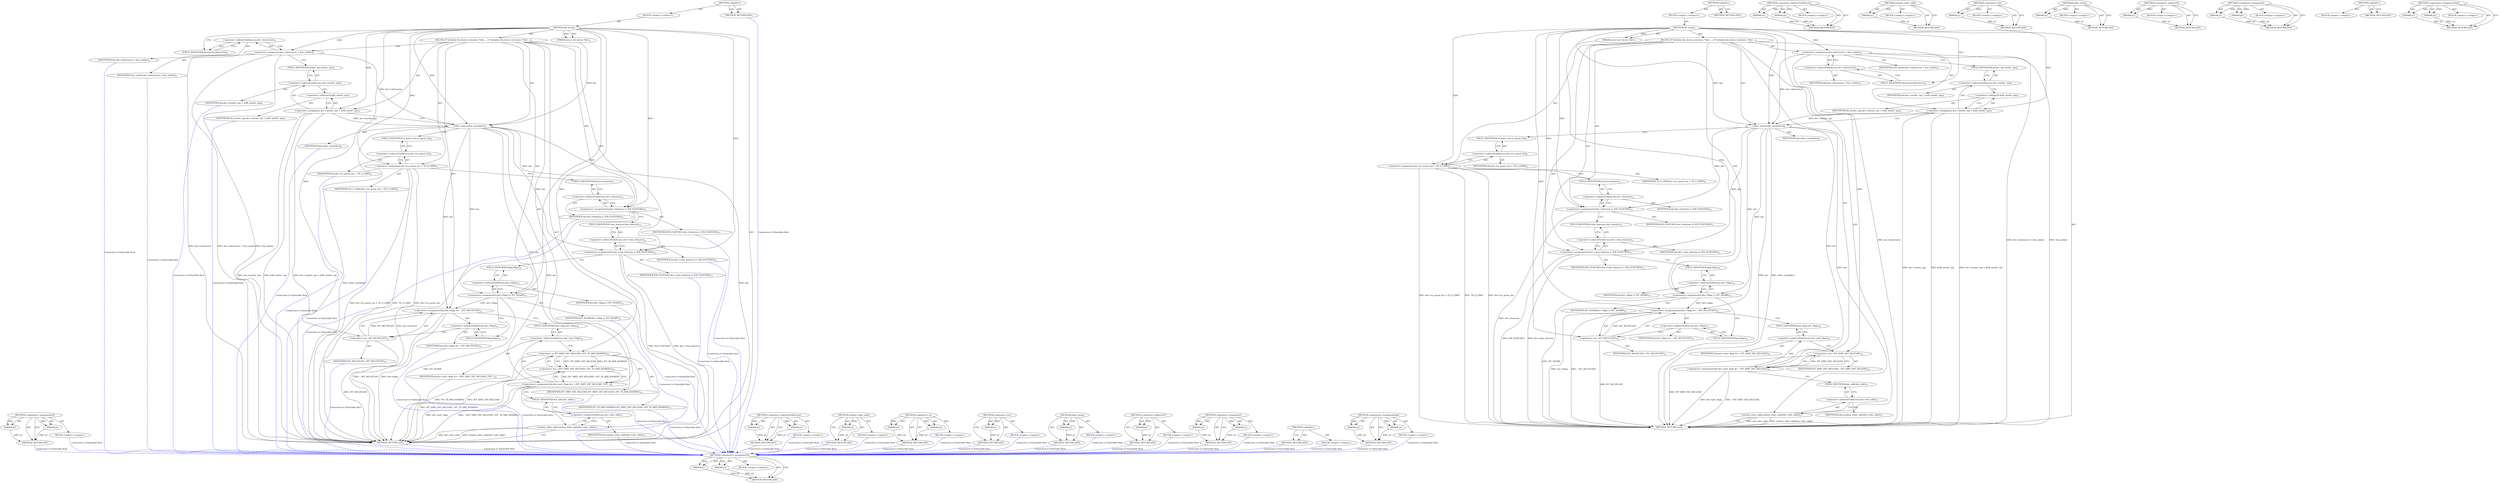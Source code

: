 digraph "&lt;operators&gt;.assignmentAnd" {
vulnerable_95 [label=<(METHOD,&lt;operators&gt;.assignmentOr)>];
vulnerable_96 [label=<(PARAM,p1)>];
vulnerable_97 [label=<(PARAM,p2)>];
vulnerable_98 [label=<(BLOCK,&lt;empty&gt;,&lt;empty&gt;)>];
vulnerable_99 [label=<(METHOD_RETURN,ANY)>];
vulnerable_6 [label=<(METHOD,&lt;global&gt;)<SUB>1</SUB>>];
vulnerable_7 [label=<(BLOCK,&lt;empty&gt;,&lt;empty&gt;)<SUB>1</SUB>>];
vulnerable_8 [label=<(METHOD,ifb_setup)<SUB>1</SUB>>];
vulnerable_9 [label=<(PARAM,struct net_device *dev)<SUB>1</SUB>>];
vulnerable_10 [label=<(BLOCK,{
	/* Initialize the device structure. */
	dev-...,{
	/* Initialize the device structure. */
	dev-...)<SUB>2</SUB>>];
vulnerable_11 [label=<(&lt;operator&gt;.assignment,dev-&gt;destructor = free_netdev)<SUB>4</SUB>>];
vulnerable_12 [label=<(&lt;operator&gt;.indirectFieldAccess,dev-&gt;destructor)<SUB>4</SUB>>];
vulnerable_13 [label=<(IDENTIFIER,dev,dev-&gt;destructor = free_netdev)<SUB>4</SUB>>];
vulnerable_14 [label=<(FIELD_IDENTIFIER,destructor,destructor)<SUB>4</SUB>>];
vulnerable_15 [label=<(IDENTIFIER,free_netdev,dev-&gt;destructor = free_netdev)<SUB>4</SUB>>];
vulnerable_16 [label=<(&lt;operator&gt;.assignment,dev-&gt;netdev_ops = &amp;ifb_netdev_ops)<SUB>5</SUB>>];
vulnerable_17 [label=<(&lt;operator&gt;.indirectFieldAccess,dev-&gt;netdev_ops)<SUB>5</SUB>>];
vulnerable_18 [label=<(IDENTIFIER,dev,dev-&gt;netdev_ops = &amp;ifb_netdev_ops)<SUB>5</SUB>>];
vulnerable_19 [label=<(FIELD_IDENTIFIER,netdev_ops,netdev_ops)<SUB>5</SUB>>];
vulnerable_20 [label=<(&lt;operator&gt;.addressOf,&amp;ifb_netdev_ops)<SUB>5</SUB>>];
vulnerable_21 [label=<(IDENTIFIER,ifb_netdev_ops,dev-&gt;netdev_ops = &amp;ifb_netdev_ops)<SUB>5</SUB>>];
vulnerable_22 [label=<(ether_setup,ether_setup(dev))<SUB>8</SUB>>];
vulnerable_23 [label=<(IDENTIFIER,dev,ether_setup(dev))<SUB>8</SUB>>];
vulnerable_24 [label=<(&lt;operator&gt;.assignment,dev-&gt;tx_queue_len = TX_Q_LIMIT)<SUB>9</SUB>>];
vulnerable_25 [label=<(&lt;operator&gt;.indirectFieldAccess,dev-&gt;tx_queue_len)<SUB>9</SUB>>];
vulnerable_26 [label=<(IDENTIFIER,dev,dev-&gt;tx_queue_len = TX_Q_LIMIT)<SUB>9</SUB>>];
vulnerable_27 [label=<(FIELD_IDENTIFIER,tx_queue_len,tx_queue_len)<SUB>9</SUB>>];
vulnerable_28 [label=<(IDENTIFIER,TX_Q_LIMIT,dev-&gt;tx_queue_len = TX_Q_LIMIT)<SUB>9</SUB>>];
vulnerable_29 [label=<(&lt;operators&gt;.assignmentOr,dev-&gt;features |= IFB_FEATURES)<SUB>11</SUB>>];
vulnerable_30 [label=<(&lt;operator&gt;.indirectFieldAccess,dev-&gt;features)<SUB>11</SUB>>];
vulnerable_31 [label=<(IDENTIFIER,dev,dev-&gt;features |= IFB_FEATURES)<SUB>11</SUB>>];
vulnerable_32 [label=<(FIELD_IDENTIFIER,features,features)<SUB>11</SUB>>];
vulnerable_33 [label=<(IDENTIFIER,IFB_FEATURES,dev-&gt;features |= IFB_FEATURES)<SUB>11</SUB>>];
vulnerable_34 [label=<(&lt;operators&gt;.assignmentOr,dev-&gt;vlan_features |= IFB_FEATURES)<SUB>12</SUB>>];
vulnerable_35 [label=<(&lt;operator&gt;.indirectFieldAccess,dev-&gt;vlan_features)<SUB>12</SUB>>];
vulnerable_36 [label=<(IDENTIFIER,dev,dev-&gt;vlan_features |= IFB_FEATURES)<SUB>12</SUB>>];
vulnerable_37 [label=<(FIELD_IDENTIFIER,vlan_features,vlan_features)<SUB>12</SUB>>];
vulnerable_38 [label=<(IDENTIFIER,IFB_FEATURES,dev-&gt;vlan_features |= IFB_FEATURES)<SUB>12</SUB>>];
vulnerable_39 [label=<(&lt;operators&gt;.assignmentOr,dev-&gt;flags |= IFF_NOARP)<SUB>14</SUB>>];
vulnerable_40 [label=<(&lt;operator&gt;.indirectFieldAccess,dev-&gt;flags)<SUB>14</SUB>>];
vulnerable_41 [label=<(IDENTIFIER,dev,dev-&gt;flags |= IFF_NOARP)<SUB>14</SUB>>];
vulnerable_42 [label=<(FIELD_IDENTIFIER,flags,flags)<SUB>14</SUB>>];
vulnerable_43 [label=<(IDENTIFIER,IFF_NOARP,dev-&gt;flags |= IFF_NOARP)<SUB>14</SUB>>];
vulnerable_44 [label=<(&lt;operators&gt;.assignmentAnd,dev-&gt;flags &amp;= ~IFF_MULTICAST)<SUB>15</SUB>>];
vulnerable_45 [label=<(&lt;operator&gt;.indirectFieldAccess,dev-&gt;flags)<SUB>15</SUB>>];
vulnerable_46 [label=<(IDENTIFIER,dev,dev-&gt;flags &amp;= ~IFF_MULTICAST)<SUB>15</SUB>>];
vulnerable_47 [label=<(FIELD_IDENTIFIER,flags,flags)<SUB>15</SUB>>];
vulnerable_48 [label=<(&lt;operator&gt;.not,~IFF_MULTICAST)<SUB>15</SUB>>];
vulnerable_49 [label=<(IDENTIFIER,IFF_MULTICAST,~IFF_MULTICAST)<SUB>15</SUB>>];
vulnerable_50 [label=<(&lt;operators&gt;.assignmentAnd,dev-&gt;priv_flags &amp;= ~IFF_XMIT_DST_RELEASE)<SUB>16</SUB>>];
vulnerable_51 [label=<(&lt;operator&gt;.indirectFieldAccess,dev-&gt;priv_flags)<SUB>16</SUB>>];
vulnerable_52 [label=<(IDENTIFIER,dev,dev-&gt;priv_flags &amp;= ~IFF_XMIT_DST_RELEASE)<SUB>16</SUB>>];
vulnerable_53 [label=<(FIELD_IDENTIFIER,priv_flags,priv_flags)<SUB>16</SUB>>];
vulnerable_54 [label=<(&lt;operator&gt;.not,~IFF_XMIT_DST_RELEASE)<SUB>16</SUB>>];
vulnerable_55 [label=<(IDENTIFIER,IFF_XMIT_DST_RELEASE,~IFF_XMIT_DST_RELEASE)<SUB>16</SUB>>];
vulnerable_56 [label=<(random_ether_addr,random_ether_addr(dev-&gt;dev_addr))<SUB>17</SUB>>];
vulnerable_57 [label=<(&lt;operator&gt;.indirectFieldAccess,dev-&gt;dev_addr)<SUB>17</SUB>>];
vulnerable_58 [label=<(IDENTIFIER,dev,random_ether_addr(dev-&gt;dev_addr))<SUB>17</SUB>>];
vulnerable_59 [label=<(FIELD_IDENTIFIER,dev_addr,dev_addr)<SUB>17</SUB>>];
vulnerable_60 [label=<(METHOD_RETURN,void)<SUB>1</SUB>>];
vulnerable_62 [label=<(METHOD_RETURN,ANY)<SUB>1</SUB>>];
vulnerable_82 [label=<(METHOD,&lt;operator&gt;.indirectFieldAccess)>];
vulnerable_83 [label=<(PARAM,p1)>];
vulnerable_84 [label=<(PARAM,p2)>];
vulnerable_85 [label=<(BLOCK,&lt;empty&gt;,&lt;empty&gt;)>];
vulnerable_86 [label=<(METHOD_RETURN,ANY)>];
vulnerable_109 [label=<(METHOD,random_ether_addr)>];
vulnerable_110 [label=<(PARAM,p1)>];
vulnerable_111 [label=<(BLOCK,&lt;empty&gt;,&lt;empty&gt;)>];
vulnerable_112 [label=<(METHOD_RETURN,ANY)>];
vulnerable_105 [label=<(METHOD,&lt;operator&gt;.not)>];
vulnerable_106 [label=<(PARAM,p1)>];
vulnerable_107 [label=<(BLOCK,&lt;empty&gt;,&lt;empty&gt;)>];
vulnerable_108 [label=<(METHOD_RETURN,ANY)>];
vulnerable_91 [label=<(METHOD,ether_setup)>];
vulnerable_92 [label=<(PARAM,p1)>];
vulnerable_93 [label=<(BLOCK,&lt;empty&gt;,&lt;empty&gt;)>];
vulnerable_94 [label=<(METHOD_RETURN,ANY)>];
vulnerable_87 [label=<(METHOD,&lt;operator&gt;.addressOf)>];
vulnerable_88 [label=<(PARAM,p1)>];
vulnerable_89 [label=<(BLOCK,&lt;empty&gt;,&lt;empty&gt;)>];
vulnerable_90 [label=<(METHOD_RETURN,ANY)>];
vulnerable_77 [label=<(METHOD,&lt;operator&gt;.assignment)>];
vulnerable_78 [label=<(PARAM,p1)>];
vulnerable_79 [label=<(PARAM,p2)>];
vulnerable_80 [label=<(BLOCK,&lt;empty&gt;,&lt;empty&gt;)>];
vulnerable_81 [label=<(METHOD_RETURN,ANY)>];
vulnerable_71 [label=<(METHOD,&lt;global&gt;)<SUB>1</SUB>>];
vulnerable_72 [label=<(BLOCK,&lt;empty&gt;,&lt;empty&gt;)>];
vulnerable_73 [label=<(METHOD_RETURN,ANY)>];
vulnerable_100 [label=<(METHOD,&lt;operators&gt;.assignmentAnd)>];
vulnerable_101 [label=<(PARAM,p1)>];
vulnerable_102 [label=<(PARAM,p2)>];
vulnerable_103 [label=<(BLOCK,&lt;empty&gt;,&lt;empty&gt;)>];
vulnerable_104 [label=<(METHOD_RETURN,ANY)>];
fixed_97 [label=<(METHOD,&lt;operators&gt;.assignmentOr)>];
fixed_98 [label=<(PARAM,p1)>];
fixed_99 [label=<(PARAM,p2)>];
fixed_100 [label=<(BLOCK,&lt;empty&gt;,&lt;empty&gt;)>];
fixed_101 [label=<(METHOD_RETURN,ANY)>];
fixed_6 [label=<(METHOD,&lt;global&gt;)<SUB>1</SUB>>];
fixed_7 [label=<(BLOCK,&lt;empty&gt;,&lt;empty&gt;)<SUB>1</SUB>>];
fixed_8 [label=<(METHOD,ifb_setup)<SUB>1</SUB>>];
fixed_9 [label=<(PARAM,struct net_device *dev)<SUB>1</SUB>>];
fixed_10 [label=<(BLOCK,{
	/* Initialize the device structure. */
	dev-...,{
	/* Initialize the device structure. */
	dev-...)<SUB>2</SUB>>];
fixed_11 [label=<(&lt;operator&gt;.assignment,dev-&gt;destructor = free_netdev)<SUB>4</SUB>>];
fixed_12 [label=<(&lt;operator&gt;.indirectFieldAccess,dev-&gt;destructor)<SUB>4</SUB>>];
fixed_13 [label=<(IDENTIFIER,dev,dev-&gt;destructor = free_netdev)<SUB>4</SUB>>];
fixed_14 [label=<(FIELD_IDENTIFIER,destructor,destructor)<SUB>4</SUB>>];
fixed_15 [label=<(IDENTIFIER,free_netdev,dev-&gt;destructor = free_netdev)<SUB>4</SUB>>];
fixed_16 [label=<(&lt;operator&gt;.assignment,dev-&gt;netdev_ops = &amp;ifb_netdev_ops)<SUB>5</SUB>>];
fixed_17 [label=<(&lt;operator&gt;.indirectFieldAccess,dev-&gt;netdev_ops)<SUB>5</SUB>>];
fixed_18 [label=<(IDENTIFIER,dev,dev-&gt;netdev_ops = &amp;ifb_netdev_ops)<SUB>5</SUB>>];
fixed_19 [label=<(FIELD_IDENTIFIER,netdev_ops,netdev_ops)<SUB>5</SUB>>];
fixed_20 [label=<(&lt;operator&gt;.addressOf,&amp;ifb_netdev_ops)<SUB>5</SUB>>];
fixed_21 [label=<(IDENTIFIER,ifb_netdev_ops,dev-&gt;netdev_ops = &amp;ifb_netdev_ops)<SUB>5</SUB>>];
fixed_22 [label=<(ether_setup,ether_setup(dev))<SUB>8</SUB>>];
fixed_23 [label=<(IDENTIFIER,dev,ether_setup(dev))<SUB>8</SUB>>];
fixed_24 [label=<(&lt;operator&gt;.assignment,dev-&gt;tx_queue_len = TX_Q_LIMIT)<SUB>9</SUB>>];
fixed_25 [label=<(&lt;operator&gt;.indirectFieldAccess,dev-&gt;tx_queue_len)<SUB>9</SUB>>];
fixed_26 [label=<(IDENTIFIER,dev,dev-&gt;tx_queue_len = TX_Q_LIMIT)<SUB>9</SUB>>];
fixed_27 [label=<(FIELD_IDENTIFIER,tx_queue_len,tx_queue_len)<SUB>9</SUB>>];
fixed_28 [label=<(IDENTIFIER,TX_Q_LIMIT,dev-&gt;tx_queue_len = TX_Q_LIMIT)<SUB>9</SUB>>];
fixed_29 [label=<(&lt;operators&gt;.assignmentOr,dev-&gt;features |= IFB_FEATURES)<SUB>11</SUB>>];
fixed_30 [label=<(&lt;operator&gt;.indirectFieldAccess,dev-&gt;features)<SUB>11</SUB>>];
fixed_31 [label=<(IDENTIFIER,dev,dev-&gt;features |= IFB_FEATURES)<SUB>11</SUB>>];
fixed_32 [label=<(FIELD_IDENTIFIER,features,features)<SUB>11</SUB>>];
fixed_33 [label=<(IDENTIFIER,IFB_FEATURES,dev-&gt;features |= IFB_FEATURES)<SUB>11</SUB>>];
fixed_34 [label=<(&lt;operators&gt;.assignmentOr,dev-&gt;vlan_features |= IFB_FEATURES)<SUB>12</SUB>>];
fixed_35 [label=<(&lt;operator&gt;.indirectFieldAccess,dev-&gt;vlan_features)<SUB>12</SUB>>];
fixed_36 [label=<(IDENTIFIER,dev,dev-&gt;vlan_features |= IFB_FEATURES)<SUB>12</SUB>>];
fixed_37 [label=<(FIELD_IDENTIFIER,vlan_features,vlan_features)<SUB>12</SUB>>];
fixed_38 [label=<(IDENTIFIER,IFB_FEATURES,dev-&gt;vlan_features |= IFB_FEATURES)<SUB>12</SUB>>];
fixed_39 [label=<(&lt;operators&gt;.assignmentOr,dev-&gt;flags |= IFF_NOARP)<SUB>14</SUB>>];
fixed_40 [label=<(&lt;operator&gt;.indirectFieldAccess,dev-&gt;flags)<SUB>14</SUB>>];
fixed_41 [label=<(IDENTIFIER,dev,dev-&gt;flags |= IFF_NOARP)<SUB>14</SUB>>];
fixed_42 [label=<(FIELD_IDENTIFIER,flags,flags)<SUB>14</SUB>>];
fixed_43 [label=<(IDENTIFIER,IFF_NOARP,dev-&gt;flags |= IFF_NOARP)<SUB>14</SUB>>];
fixed_44 [label=<(&lt;operators&gt;.assignmentAnd,dev-&gt;flags &amp;= ~IFF_MULTICAST)<SUB>15</SUB>>];
fixed_45 [label=<(&lt;operator&gt;.indirectFieldAccess,dev-&gt;flags)<SUB>15</SUB>>];
fixed_46 [label=<(IDENTIFIER,dev,dev-&gt;flags &amp;= ~IFF_MULTICAST)<SUB>15</SUB>>];
fixed_47 [label=<(FIELD_IDENTIFIER,flags,flags)<SUB>15</SUB>>];
fixed_48 [label=<(&lt;operator&gt;.not,~IFF_MULTICAST)<SUB>15</SUB>>];
fixed_49 [label=<(IDENTIFIER,IFF_MULTICAST,~IFF_MULTICAST)<SUB>15</SUB>>];
fixed_50 [label=<(&lt;operators&gt;.assignmentAnd,dev-&gt;priv_flags &amp;= ~(IFF_XMIT_DST_RELEASE | IFF...)<SUB>16</SUB>>];
fixed_51 [label=<(&lt;operator&gt;.indirectFieldAccess,dev-&gt;priv_flags)<SUB>16</SUB>>];
fixed_52 [label=<(IDENTIFIER,dev,dev-&gt;priv_flags &amp;= ~(IFF_XMIT_DST_RELEASE | IFF...)<SUB>16</SUB>>];
fixed_53 [label=<(FIELD_IDENTIFIER,priv_flags,priv_flags)<SUB>16</SUB>>];
fixed_54 [label=<(&lt;operator&gt;.not,~(IFF_XMIT_DST_RELEASE | IFF_TX_SKB_SHARING))<SUB>16</SUB>>];
fixed_55 [label=<(&lt;operator&gt;.or,IFF_XMIT_DST_RELEASE | IFF_TX_SKB_SHARING)<SUB>16</SUB>>];
fixed_56 [label=<(IDENTIFIER,IFF_XMIT_DST_RELEASE,IFF_XMIT_DST_RELEASE | IFF_TX_SKB_SHARING)<SUB>16</SUB>>];
fixed_57 [label=<(IDENTIFIER,IFF_TX_SKB_SHARING,IFF_XMIT_DST_RELEASE | IFF_TX_SKB_SHARING)<SUB>16</SUB>>];
fixed_58 [label=<(random_ether_addr,random_ether_addr(dev-&gt;dev_addr))<SUB>17</SUB>>];
fixed_59 [label=<(&lt;operator&gt;.indirectFieldAccess,dev-&gt;dev_addr)<SUB>17</SUB>>];
fixed_60 [label=<(IDENTIFIER,dev,random_ether_addr(dev-&gt;dev_addr))<SUB>17</SUB>>];
fixed_61 [label=<(FIELD_IDENTIFIER,dev_addr,dev_addr)<SUB>17</SUB>>];
fixed_62 [label=<(METHOD_RETURN,void)<SUB>1</SUB>>];
fixed_64 [label=<(METHOD_RETURN,ANY)<SUB>1</SUB>>];
fixed_84 [label=<(METHOD,&lt;operator&gt;.indirectFieldAccess)>];
fixed_85 [label=<(PARAM,p1)>];
fixed_86 [label=<(PARAM,p2)>];
fixed_87 [label=<(BLOCK,&lt;empty&gt;,&lt;empty&gt;)>];
fixed_88 [label=<(METHOD_RETURN,ANY)>];
fixed_116 [label=<(METHOD,random_ether_addr)>];
fixed_117 [label=<(PARAM,p1)>];
fixed_118 [label=<(BLOCK,&lt;empty&gt;,&lt;empty&gt;)>];
fixed_119 [label=<(METHOD_RETURN,ANY)>];
fixed_111 [label=<(METHOD,&lt;operator&gt;.or)>];
fixed_112 [label=<(PARAM,p1)>];
fixed_113 [label=<(PARAM,p2)>];
fixed_114 [label=<(BLOCK,&lt;empty&gt;,&lt;empty&gt;)>];
fixed_115 [label=<(METHOD_RETURN,ANY)>];
fixed_107 [label=<(METHOD,&lt;operator&gt;.not)>];
fixed_108 [label=<(PARAM,p1)>];
fixed_109 [label=<(BLOCK,&lt;empty&gt;,&lt;empty&gt;)>];
fixed_110 [label=<(METHOD_RETURN,ANY)>];
fixed_93 [label=<(METHOD,ether_setup)>];
fixed_94 [label=<(PARAM,p1)>];
fixed_95 [label=<(BLOCK,&lt;empty&gt;,&lt;empty&gt;)>];
fixed_96 [label=<(METHOD_RETURN,ANY)>];
fixed_89 [label=<(METHOD,&lt;operator&gt;.addressOf)>];
fixed_90 [label=<(PARAM,p1)>];
fixed_91 [label=<(BLOCK,&lt;empty&gt;,&lt;empty&gt;)>];
fixed_92 [label=<(METHOD_RETURN,ANY)>];
fixed_79 [label=<(METHOD,&lt;operator&gt;.assignment)>];
fixed_80 [label=<(PARAM,p1)>];
fixed_81 [label=<(PARAM,p2)>];
fixed_82 [label=<(BLOCK,&lt;empty&gt;,&lt;empty&gt;)>];
fixed_83 [label=<(METHOD_RETURN,ANY)>];
fixed_73 [label=<(METHOD,&lt;global&gt;)<SUB>1</SUB>>];
fixed_74 [label=<(BLOCK,&lt;empty&gt;,&lt;empty&gt;)>];
fixed_75 [label=<(METHOD_RETURN,ANY)>];
fixed_102 [label=<(METHOD,&lt;operators&gt;.assignmentAnd)>];
fixed_103 [label=<(PARAM,p1)>];
fixed_104 [label=<(PARAM,p2)>];
fixed_105 [label=<(BLOCK,&lt;empty&gt;,&lt;empty&gt;)>];
fixed_106 [label=<(METHOD_RETURN,ANY)>];
vulnerable_95 -> vulnerable_96  [key=0, label="AST: "];
vulnerable_95 -> vulnerable_96  [key=1, label="DDG: "];
vulnerable_95 -> vulnerable_98  [key=0, label="AST: "];
vulnerable_95 -> vulnerable_97  [key=0, label="AST: "];
vulnerable_95 -> vulnerable_97  [key=1, label="DDG: "];
vulnerable_95 -> vulnerable_99  [key=0, label="AST: "];
vulnerable_95 -> vulnerable_99  [key=1, label="CFG: "];
vulnerable_96 -> vulnerable_99  [key=0, label="DDG: p1"];
vulnerable_97 -> vulnerable_99  [key=0, label="DDG: p2"];
vulnerable_6 -> vulnerable_7  [key=0, label="AST: "];
vulnerable_6 -> vulnerable_62  [key=0, label="AST: "];
vulnerable_6 -> vulnerable_62  [key=1, label="CFG: "];
vulnerable_7 -> vulnerable_8  [key=0, label="AST: "];
vulnerable_8 -> vulnerable_9  [key=0, label="AST: "];
vulnerable_8 -> vulnerable_9  [key=1, label="DDG: "];
vulnerable_8 -> vulnerable_10  [key=0, label="AST: "];
vulnerable_8 -> vulnerable_60  [key=0, label="AST: "];
vulnerable_8 -> vulnerable_14  [key=0, label="CFG: "];
vulnerable_8 -> vulnerable_11  [key=0, label="DDG: "];
vulnerable_8 -> vulnerable_16  [key=0, label="DDG: "];
vulnerable_8 -> vulnerable_24  [key=0, label="DDG: "];
vulnerable_8 -> vulnerable_29  [key=0, label="DDG: "];
vulnerable_8 -> vulnerable_34  [key=0, label="DDG: "];
vulnerable_8 -> vulnerable_39  [key=0, label="DDG: "];
vulnerable_8 -> vulnerable_22  [key=0, label="DDG: "];
vulnerable_8 -> vulnerable_48  [key=0, label="DDG: "];
vulnerable_8 -> vulnerable_54  [key=0, label="DDG: "];
vulnerable_9 -> vulnerable_22  [key=0, label="DDG: dev"];
vulnerable_10 -> vulnerable_11  [key=0, label="AST: "];
vulnerable_10 -> vulnerable_16  [key=0, label="AST: "];
vulnerable_10 -> vulnerable_22  [key=0, label="AST: "];
vulnerable_10 -> vulnerable_24  [key=0, label="AST: "];
vulnerable_10 -> vulnerable_29  [key=0, label="AST: "];
vulnerable_10 -> vulnerable_34  [key=0, label="AST: "];
vulnerable_10 -> vulnerable_39  [key=0, label="AST: "];
vulnerable_10 -> vulnerable_44  [key=0, label="AST: "];
vulnerable_10 -> vulnerable_50  [key=0, label="AST: "];
vulnerable_10 -> vulnerable_56  [key=0, label="AST: "];
vulnerable_11 -> vulnerable_12  [key=0, label="AST: "];
vulnerable_11 -> vulnerable_15  [key=0, label="AST: "];
vulnerable_11 -> vulnerable_19  [key=0, label="CFG: "];
vulnerable_11 -> vulnerable_60  [key=0, label="DDG: dev-&gt;destructor"];
vulnerable_11 -> vulnerable_60  [key=1, label="DDG: dev-&gt;destructor = free_netdev"];
vulnerable_11 -> vulnerable_60  [key=2, label="DDG: free_netdev"];
vulnerable_11 -> vulnerable_22  [key=0, label="DDG: dev-&gt;destructor"];
vulnerable_12 -> vulnerable_13  [key=0, label="AST: "];
vulnerable_12 -> vulnerable_14  [key=0, label="AST: "];
vulnerable_12 -> vulnerable_11  [key=0, label="CFG: "];
vulnerable_14 -> vulnerable_12  [key=0, label="CFG: "];
vulnerable_16 -> vulnerable_17  [key=0, label="AST: "];
vulnerable_16 -> vulnerable_20  [key=0, label="AST: "];
vulnerable_16 -> vulnerable_22  [key=0, label="CFG: "];
vulnerable_16 -> vulnerable_22  [key=1, label="DDG: dev-&gt;netdev_ops"];
vulnerable_16 -> vulnerable_60  [key=0, label="DDG: dev-&gt;netdev_ops"];
vulnerable_16 -> vulnerable_60  [key=1, label="DDG: &amp;ifb_netdev_ops"];
vulnerable_16 -> vulnerable_60  [key=2, label="DDG: dev-&gt;netdev_ops = &amp;ifb_netdev_ops"];
vulnerable_17 -> vulnerable_18  [key=0, label="AST: "];
vulnerable_17 -> vulnerable_19  [key=0, label="AST: "];
vulnerable_17 -> vulnerable_20  [key=0, label="CFG: "];
vulnerable_19 -> vulnerable_17  [key=0, label="CFG: "];
vulnerable_20 -> vulnerable_21  [key=0, label="AST: "];
vulnerable_20 -> vulnerable_16  [key=0, label="CFG: "];
vulnerable_22 -> vulnerable_23  [key=0, label="AST: "];
vulnerable_22 -> vulnerable_27  [key=0, label="CFG: "];
vulnerable_22 -> vulnerable_60  [key=0, label="DDG: dev"];
vulnerable_22 -> vulnerable_60  [key=1, label="DDG: ether_setup(dev)"];
vulnerable_22 -> vulnerable_29  [key=0, label="DDG: dev"];
vulnerable_22 -> vulnerable_34  [key=0, label="DDG: dev"];
vulnerable_22 -> vulnerable_39  [key=0, label="DDG: dev"];
vulnerable_22 -> vulnerable_44  [key=0, label="DDG: dev"];
vulnerable_22 -> vulnerable_50  [key=0, label="DDG: dev"];
vulnerable_22 -> vulnerable_56  [key=0, label="DDG: dev"];
vulnerable_24 -> vulnerable_25  [key=0, label="AST: "];
vulnerable_24 -> vulnerable_28  [key=0, label="AST: "];
vulnerable_24 -> vulnerable_32  [key=0, label="CFG: "];
vulnerable_24 -> vulnerable_60  [key=0, label="DDG: dev-&gt;tx_queue_len"];
vulnerable_24 -> vulnerable_60  [key=1, label="DDG: dev-&gt;tx_queue_len = TX_Q_LIMIT"];
vulnerable_24 -> vulnerable_60  [key=2, label="DDG: TX_Q_LIMIT"];
vulnerable_25 -> vulnerable_26  [key=0, label="AST: "];
vulnerable_25 -> vulnerable_27  [key=0, label="AST: "];
vulnerable_25 -> vulnerable_24  [key=0, label="CFG: "];
vulnerable_27 -> vulnerable_25  [key=0, label="CFG: "];
vulnerable_29 -> vulnerable_30  [key=0, label="AST: "];
vulnerable_29 -> vulnerable_33  [key=0, label="AST: "];
vulnerable_29 -> vulnerable_37  [key=0, label="CFG: "];
vulnerable_29 -> vulnerable_60  [key=0, label="DDG: dev-&gt;features"];
vulnerable_30 -> vulnerable_31  [key=0, label="AST: "];
vulnerable_30 -> vulnerable_32  [key=0, label="AST: "];
vulnerable_30 -> vulnerable_29  [key=0, label="CFG: "];
vulnerable_32 -> vulnerable_30  [key=0, label="CFG: "];
vulnerable_34 -> vulnerable_35  [key=0, label="AST: "];
vulnerable_34 -> vulnerable_38  [key=0, label="AST: "];
vulnerable_34 -> vulnerable_42  [key=0, label="CFG: "];
vulnerable_34 -> vulnerable_60  [key=0, label="DDG: dev-&gt;vlan_features"];
vulnerable_34 -> vulnerable_60  [key=1, label="DDG: IFB_FEATURES"];
vulnerable_35 -> vulnerable_36  [key=0, label="AST: "];
vulnerable_35 -> vulnerable_37  [key=0, label="AST: "];
vulnerable_35 -> vulnerable_34  [key=0, label="CFG: "];
vulnerable_37 -> vulnerable_35  [key=0, label="CFG: "];
vulnerable_39 -> vulnerable_40  [key=0, label="AST: "];
vulnerable_39 -> vulnerable_43  [key=0, label="AST: "];
vulnerable_39 -> vulnerable_47  [key=0, label="CFG: "];
vulnerable_39 -> vulnerable_60  [key=0, label="DDG: IFF_NOARP"];
vulnerable_39 -> vulnerable_44  [key=0, label="DDG: dev-&gt;flags"];
vulnerable_40 -> vulnerable_41  [key=0, label="AST: "];
vulnerable_40 -> vulnerable_42  [key=0, label="AST: "];
vulnerable_40 -> vulnerable_39  [key=0, label="CFG: "];
vulnerable_42 -> vulnerable_40  [key=0, label="CFG: "];
vulnerable_44 -> vulnerable_45  [key=0, label="AST: "];
vulnerable_44 -> vulnerable_48  [key=0, label="AST: "];
vulnerable_44 -> vulnerable_53  [key=0, label="CFG: "];
vulnerable_44 -> vulnerable_60  [key=0, label="DDG: dev-&gt;flags"];
vulnerable_44 -> vulnerable_60  [key=1, label="DDG: ~IFF_MULTICAST"];
vulnerable_45 -> vulnerable_46  [key=0, label="AST: "];
vulnerable_45 -> vulnerable_47  [key=0, label="AST: "];
vulnerable_45 -> vulnerable_48  [key=0, label="CFG: "];
vulnerable_47 -> vulnerable_45  [key=0, label="CFG: "];
vulnerable_48 -> vulnerable_49  [key=0, label="AST: "];
vulnerable_48 -> vulnerable_44  [key=0, label="CFG: "];
vulnerable_48 -> vulnerable_44  [key=1, label="DDG: IFF_MULTICAST"];
vulnerable_48 -> vulnerable_60  [key=0, label="DDG: IFF_MULTICAST"];
vulnerable_50 -> vulnerable_51  [key=0, label="AST: "];
vulnerable_50 -> vulnerable_54  [key=0, label="AST: "];
vulnerable_50 -> vulnerable_59  [key=0, label="CFG: "];
vulnerable_50 -> vulnerable_60  [key=0, label="DDG: dev-&gt;priv_flags"];
vulnerable_50 -> vulnerable_60  [key=1, label="DDG: ~IFF_XMIT_DST_RELEASE"];
vulnerable_51 -> vulnerable_52  [key=0, label="AST: "];
vulnerable_51 -> vulnerable_53  [key=0, label="AST: "];
vulnerable_51 -> vulnerable_54  [key=0, label="CFG: "];
vulnerable_53 -> vulnerable_51  [key=0, label="CFG: "];
vulnerable_54 -> vulnerable_55  [key=0, label="AST: "];
vulnerable_54 -> vulnerable_50  [key=0, label="CFG: "];
vulnerable_54 -> vulnerable_50  [key=1, label="DDG: IFF_XMIT_DST_RELEASE"];
vulnerable_54 -> vulnerable_60  [key=0, label="DDG: IFF_XMIT_DST_RELEASE"];
vulnerable_56 -> vulnerable_57  [key=0, label="AST: "];
vulnerable_56 -> vulnerable_60  [key=0, label="CFG: "];
vulnerable_56 -> vulnerable_60  [key=1, label="DDG: dev-&gt;dev_addr"];
vulnerable_56 -> vulnerable_60  [key=2, label="DDG: random_ether_addr(dev-&gt;dev_addr)"];
vulnerable_57 -> vulnerable_58  [key=0, label="AST: "];
vulnerable_57 -> vulnerable_59  [key=0, label="AST: "];
vulnerable_57 -> vulnerable_56  [key=0, label="CFG: "];
vulnerable_59 -> vulnerable_57  [key=0, label="CFG: "];
vulnerable_82 -> vulnerable_83  [key=0, label="AST: "];
vulnerable_82 -> vulnerable_83  [key=1, label="DDG: "];
vulnerable_82 -> vulnerable_85  [key=0, label="AST: "];
vulnerable_82 -> vulnerable_84  [key=0, label="AST: "];
vulnerable_82 -> vulnerable_84  [key=1, label="DDG: "];
vulnerable_82 -> vulnerable_86  [key=0, label="AST: "];
vulnerable_82 -> vulnerable_86  [key=1, label="CFG: "];
vulnerable_83 -> vulnerable_86  [key=0, label="DDG: p1"];
vulnerable_84 -> vulnerable_86  [key=0, label="DDG: p2"];
vulnerable_109 -> vulnerable_110  [key=0, label="AST: "];
vulnerable_109 -> vulnerable_110  [key=1, label="DDG: "];
vulnerable_109 -> vulnerable_111  [key=0, label="AST: "];
vulnerable_109 -> vulnerable_112  [key=0, label="AST: "];
vulnerable_109 -> vulnerable_112  [key=1, label="CFG: "];
vulnerable_110 -> vulnerable_112  [key=0, label="DDG: p1"];
vulnerable_105 -> vulnerable_106  [key=0, label="AST: "];
vulnerable_105 -> vulnerable_106  [key=1, label="DDG: "];
vulnerable_105 -> vulnerable_107  [key=0, label="AST: "];
vulnerable_105 -> vulnerable_108  [key=0, label="AST: "];
vulnerable_105 -> vulnerable_108  [key=1, label="CFG: "];
vulnerable_106 -> vulnerable_108  [key=0, label="DDG: p1"];
vulnerable_91 -> vulnerable_92  [key=0, label="AST: "];
vulnerable_91 -> vulnerable_92  [key=1, label="DDG: "];
vulnerable_91 -> vulnerable_93  [key=0, label="AST: "];
vulnerable_91 -> vulnerable_94  [key=0, label="AST: "];
vulnerable_91 -> vulnerable_94  [key=1, label="CFG: "];
vulnerable_92 -> vulnerable_94  [key=0, label="DDG: p1"];
vulnerable_87 -> vulnerable_88  [key=0, label="AST: "];
vulnerable_87 -> vulnerable_88  [key=1, label="DDG: "];
vulnerable_87 -> vulnerable_89  [key=0, label="AST: "];
vulnerable_87 -> vulnerable_90  [key=0, label="AST: "];
vulnerable_87 -> vulnerable_90  [key=1, label="CFG: "];
vulnerable_88 -> vulnerable_90  [key=0, label="DDG: p1"];
vulnerable_77 -> vulnerable_78  [key=0, label="AST: "];
vulnerable_77 -> vulnerable_78  [key=1, label="DDG: "];
vulnerable_77 -> vulnerable_80  [key=0, label="AST: "];
vulnerable_77 -> vulnerable_79  [key=0, label="AST: "];
vulnerable_77 -> vulnerable_79  [key=1, label="DDG: "];
vulnerable_77 -> vulnerable_81  [key=0, label="AST: "];
vulnerable_77 -> vulnerable_81  [key=1, label="CFG: "];
vulnerable_78 -> vulnerable_81  [key=0, label="DDG: p1"];
vulnerable_79 -> vulnerable_81  [key=0, label="DDG: p2"];
vulnerable_71 -> vulnerable_72  [key=0, label="AST: "];
vulnerable_71 -> vulnerable_73  [key=0, label="AST: "];
vulnerable_71 -> vulnerable_73  [key=1, label="CFG: "];
vulnerable_100 -> vulnerable_101  [key=0, label="AST: "];
vulnerable_100 -> vulnerable_101  [key=1, label="DDG: "];
vulnerable_100 -> vulnerable_103  [key=0, label="AST: "];
vulnerable_100 -> vulnerable_102  [key=0, label="AST: "];
vulnerable_100 -> vulnerable_102  [key=1, label="DDG: "];
vulnerable_100 -> vulnerable_104  [key=0, label="AST: "];
vulnerable_100 -> vulnerable_104  [key=1, label="CFG: "];
vulnerable_101 -> vulnerable_104  [key=0, label="DDG: p1"];
vulnerable_102 -> vulnerable_104  [key=0, label="DDG: p2"];
fixed_97 -> fixed_98  [key=0, label="AST: "];
fixed_97 -> fixed_98  [key=1, label="DDG: "];
fixed_97 -> fixed_100  [key=0, label="AST: "];
fixed_97 -> fixed_99  [key=0, label="AST: "];
fixed_97 -> fixed_99  [key=1, label="DDG: "];
fixed_97 -> fixed_101  [key=0, label="AST: "];
fixed_97 -> fixed_101  [key=1, label="CFG: "];
fixed_98 -> fixed_101  [key=0, label="DDG: p1"];
fixed_99 -> fixed_101  [key=0, label="DDG: p2"];
fixed_100 -> vulnerable_95  [color=blue, key=0, label="Connection to Vulnerable Root", penwidth="2.0", style=dashed];
fixed_101 -> vulnerable_95  [color=blue, key=0, label="Connection to Vulnerable Root", penwidth="2.0", style=dashed];
fixed_6 -> fixed_7  [key=0, label="AST: "];
fixed_6 -> fixed_64  [key=0, label="AST: "];
fixed_6 -> fixed_64  [key=1, label="CFG: "];
fixed_7 -> fixed_8  [key=0, label="AST: "];
fixed_8 -> fixed_9  [key=0, label="AST: "];
fixed_8 -> fixed_9  [key=1, label="DDG: "];
fixed_8 -> fixed_10  [key=0, label="AST: "];
fixed_8 -> fixed_62  [key=0, label="AST: "];
fixed_8 -> fixed_14  [key=0, label="CFG: "];
fixed_8 -> fixed_11  [key=0, label="DDG: "];
fixed_8 -> fixed_16  [key=0, label="DDG: "];
fixed_8 -> fixed_24  [key=0, label="DDG: "];
fixed_8 -> fixed_29  [key=0, label="DDG: "];
fixed_8 -> fixed_34  [key=0, label="DDG: "];
fixed_8 -> fixed_39  [key=0, label="DDG: "];
fixed_8 -> fixed_22  [key=0, label="DDG: "];
fixed_8 -> fixed_48  [key=0, label="DDG: "];
fixed_8 -> fixed_55  [key=0, label="DDG: "];
fixed_9 -> fixed_22  [key=0, label="DDG: dev"];
fixed_10 -> fixed_11  [key=0, label="AST: "];
fixed_10 -> fixed_16  [key=0, label="AST: "];
fixed_10 -> fixed_22  [key=0, label="AST: "];
fixed_10 -> fixed_24  [key=0, label="AST: "];
fixed_10 -> fixed_29  [key=0, label="AST: "];
fixed_10 -> fixed_34  [key=0, label="AST: "];
fixed_10 -> fixed_39  [key=0, label="AST: "];
fixed_10 -> fixed_44  [key=0, label="AST: "];
fixed_10 -> fixed_50  [key=0, label="AST: "];
fixed_10 -> fixed_58  [key=0, label="AST: "];
fixed_11 -> fixed_12  [key=0, label="AST: "];
fixed_11 -> fixed_15  [key=0, label="AST: "];
fixed_11 -> fixed_19  [key=0, label="CFG: "];
fixed_11 -> fixed_62  [key=0, label="DDG: dev-&gt;destructor"];
fixed_11 -> fixed_62  [key=1, label="DDG: dev-&gt;destructor = free_netdev"];
fixed_11 -> fixed_62  [key=2, label="DDG: free_netdev"];
fixed_11 -> fixed_22  [key=0, label="DDG: dev-&gt;destructor"];
fixed_12 -> fixed_13  [key=0, label="AST: "];
fixed_12 -> fixed_14  [key=0, label="AST: "];
fixed_12 -> fixed_11  [key=0, label="CFG: "];
fixed_13 -> vulnerable_95  [color=blue, key=0, label="Connection to Vulnerable Root", penwidth="2.0", style=dashed];
fixed_14 -> fixed_12  [key=0, label="CFG: "];
fixed_15 -> vulnerable_95  [color=blue, key=0, label="Connection to Vulnerable Root", penwidth="2.0", style=dashed];
fixed_16 -> fixed_17  [key=0, label="AST: "];
fixed_16 -> fixed_20  [key=0, label="AST: "];
fixed_16 -> fixed_22  [key=0, label="CFG: "];
fixed_16 -> fixed_22  [key=1, label="DDG: dev-&gt;netdev_ops"];
fixed_16 -> fixed_62  [key=0, label="DDG: dev-&gt;netdev_ops"];
fixed_16 -> fixed_62  [key=1, label="DDG: &amp;ifb_netdev_ops"];
fixed_16 -> fixed_62  [key=2, label="DDG: dev-&gt;netdev_ops = &amp;ifb_netdev_ops"];
fixed_17 -> fixed_18  [key=0, label="AST: "];
fixed_17 -> fixed_19  [key=0, label="AST: "];
fixed_17 -> fixed_20  [key=0, label="CFG: "];
fixed_18 -> vulnerable_95  [color=blue, key=0, label="Connection to Vulnerable Root", penwidth="2.0", style=dashed];
fixed_19 -> fixed_17  [key=0, label="CFG: "];
fixed_20 -> fixed_21  [key=0, label="AST: "];
fixed_20 -> fixed_16  [key=0, label="CFG: "];
fixed_21 -> vulnerable_95  [color=blue, key=0, label="Connection to Vulnerable Root", penwidth="2.0", style=dashed];
fixed_22 -> fixed_23  [key=0, label="AST: "];
fixed_22 -> fixed_27  [key=0, label="CFG: "];
fixed_22 -> fixed_62  [key=0, label="DDG: dev"];
fixed_22 -> fixed_62  [key=1, label="DDG: ether_setup(dev)"];
fixed_22 -> fixed_29  [key=0, label="DDG: dev"];
fixed_22 -> fixed_34  [key=0, label="DDG: dev"];
fixed_22 -> fixed_39  [key=0, label="DDG: dev"];
fixed_22 -> fixed_44  [key=0, label="DDG: dev"];
fixed_22 -> fixed_50  [key=0, label="DDG: dev"];
fixed_22 -> fixed_58  [key=0, label="DDG: dev"];
fixed_23 -> vulnerable_95  [color=blue, key=0, label="Connection to Vulnerable Root", penwidth="2.0", style=dashed];
fixed_24 -> fixed_25  [key=0, label="AST: "];
fixed_24 -> fixed_28  [key=0, label="AST: "];
fixed_24 -> fixed_32  [key=0, label="CFG: "];
fixed_24 -> fixed_62  [key=0, label="DDG: dev-&gt;tx_queue_len"];
fixed_24 -> fixed_62  [key=1, label="DDG: dev-&gt;tx_queue_len = TX_Q_LIMIT"];
fixed_24 -> fixed_62  [key=2, label="DDG: TX_Q_LIMIT"];
fixed_25 -> fixed_26  [key=0, label="AST: "];
fixed_25 -> fixed_27  [key=0, label="AST: "];
fixed_25 -> fixed_24  [key=0, label="CFG: "];
fixed_26 -> vulnerable_95  [color=blue, key=0, label="Connection to Vulnerable Root", penwidth="2.0", style=dashed];
fixed_27 -> fixed_25  [key=0, label="CFG: "];
fixed_28 -> vulnerable_95  [color=blue, key=0, label="Connection to Vulnerable Root", penwidth="2.0", style=dashed];
fixed_29 -> fixed_30  [key=0, label="AST: "];
fixed_29 -> fixed_33  [key=0, label="AST: "];
fixed_29 -> fixed_37  [key=0, label="CFG: "];
fixed_29 -> fixed_62  [key=0, label="DDG: dev-&gt;features"];
fixed_30 -> fixed_31  [key=0, label="AST: "];
fixed_30 -> fixed_32  [key=0, label="AST: "];
fixed_30 -> fixed_29  [key=0, label="CFG: "];
fixed_31 -> vulnerable_95  [color=blue, key=0, label="Connection to Vulnerable Root", penwidth="2.0", style=dashed];
fixed_32 -> fixed_30  [key=0, label="CFG: "];
fixed_33 -> vulnerable_95  [color=blue, key=0, label="Connection to Vulnerable Root", penwidth="2.0", style=dashed];
fixed_34 -> fixed_35  [key=0, label="AST: "];
fixed_34 -> fixed_38  [key=0, label="AST: "];
fixed_34 -> fixed_42  [key=0, label="CFG: "];
fixed_34 -> fixed_62  [key=0, label="DDG: dev-&gt;vlan_features"];
fixed_34 -> fixed_62  [key=1, label="DDG: IFB_FEATURES"];
fixed_35 -> fixed_36  [key=0, label="AST: "];
fixed_35 -> fixed_37  [key=0, label="AST: "];
fixed_35 -> fixed_34  [key=0, label="CFG: "];
fixed_36 -> vulnerable_95  [color=blue, key=0, label="Connection to Vulnerable Root", penwidth="2.0", style=dashed];
fixed_37 -> fixed_35  [key=0, label="CFG: "];
fixed_38 -> vulnerable_95  [color=blue, key=0, label="Connection to Vulnerable Root", penwidth="2.0", style=dashed];
fixed_39 -> fixed_40  [key=0, label="AST: "];
fixed_39 -> fixed_43  [key=0, label="AST: "];
fixed_39 -> fixed_47  [key=0, label="CFG: "];
fixed_39 -> fixed_62  [key=0, label="DDG: IFF_NOARP"];
fixed_39 -> fixed_44  [key=0, label="DDG: dev-&gt;flags"];
fixed_40 -> fixed_41  [key=0, label="AST: "];
fixed_40 -> fixed_42  [key=0, label="AST: "];
fixed_40 -> fixed_39  [key=0, label="CFG: "];
fixed_41 -> vulnerable_95  [color=blue, key=0, label="Connection to Vulnerable Root", penwidth="2.0", style=dashed];
fixed_42 -> fixed_40  [key=0, label="CFG: "];
fixed_43 -> vulnerable_95  [color=blue, key=0, label="Connection to Vulnerable Root", penwidth="2.0", style=dashed];
fixed_44 -> fixed_45  [key=0, label="AST: "];
fixed_44 -> fixed_48  [key=0, label="AST: "];
fixed_44 -> fixed_53  [key=0, label="CFG: "];
fixed_44 -> fixed_62  [key=0, label="DDG: dev-&gt;flags"];
fixed_44 -> fixed_62  [key=1, label="DDG: ~IFF_MULTICAST"];
fixed_45 -> fixed_46  [key=0, label="AST: "];
fixed_45 -> fixed_47  [key=0, label="AST: "];
fixed_45 -> fixed_48  [key=0, label="CFG: "];
fixed_46 -> vulnerable_95  [color=blue, key=0, label="Connection to Vulnerable Root", penwidth="2.0", style=dashed];
fixed_47 -> fixed_45  [key=0, label="CFG: "];
fixed_48 -> fixed_49  [key=0, label="AST: "];
fixed_48 -> fixed_44  [key=0, label="CFG: "];
fixed_48 -> fixed_44  [key=1, label="DDG: IFF_MULTICAST"];
fixed_48 -> fixed_62  [key=0, label="DDG: IFF_MULTICAST"];
fixed_49 -> vulnerable_95  [color=blue, key=0, label="Connection to Vulnerable Root", penwidth="2.0", style=dashed];
fixed_50 -> fixed_51  [key=0, label="AST: "];
fixed_50 -> fixed_54  [key=0, label="AST: "];
fixed_50 -> fixed_61  [key=0, label="CFG: "];
fixed_50 -> fixed_62  [key=0, label="DDG: dev-&gt;priv_flags"];
fixed_50 -> fixed_62  [key=1, label="DDG: ~(IFF_XMIT_DST_RELEASE | IFF_TX_SKB_SHARING)"];
fixed_51 -> fixed_52  [key=0, label="AST: "];
fixed_51 -> fixed_53  [key=0, label="AST: "];
fixed_51 -> fixed_55  [key=0, label="CFG: "];
fixed_52 -> vulnerable_95  [color=blue, key=0, label="Connection to Vulnerable Root", penwidth="2.0", style=dashed];
fixed_53 -> fixed_51  [key=0, label="CFG: "];
fixed_54 -> fixed_55  [key=0, label="AST: "];
fixed_54 -> fixed_50  [key=0, label="CFG: "];
fixed_54 -> fixed_50  [key=1, label="DDG: IFF_XMIT_DST_RELEASE | IFF_TX_SKB_SHARING"];
fixed_54 -> fixed_62  [key=0, label="DDG: IFF_XMIT_DST_RELEASE | IFF_TX_SKB_SHARING"];
fixed_55 -> fixed_56  [key=0, label="AST: "];
fixed_55 -> fixed_57  [key=0, label="AST: "];
fixed_55 -> fixed_54  [key=0, label="CFG: "];
fixed_55 -> fixed_54  [key=1, label="DDG: IFF_XMIT_DST_RELEASE"];
fixed_55 -> fixed_54  [key=2, label="DDG: IFF_TX_SKB_SHARING"];
fixed_55 -> fixed_62  [key=0, label="DDG: IFF_TX_SKB_SHARING"];
fixed_55 -> fixed_62  [key=1, label="DDG: IFF_XMIT_DST_RELEASE"];
fixed_56 -> vulnerable_95  [color=blue, key=0, label="Connection to Vulnerable Root", penwidth="2.0", style=dashed];
fixed_57 -> vulnerable_95  [color=blue, key=0, label="Connection to Vulnerable Root", penwidth="2.0", style=dashed];
fixed_58 -> fixed_59  [key=0, label="AST: "];
fixed_58 -> fixed_62  [key=0, label="CFG: "];
fixed_58 -> fixed_62  [key=1, label="DDG: dev-&gt;dev_addr"];
fixed_58 -> fixed_62  [key=2, label="DDG: random_ether_addr(dev-&gt;dev_addr)"];
fixed_59 -> fixed_60  [key=0, label="AST: "];
fixed_59 -> fixed_61  [key=0, label="AST: "];
fixed_59 -> fixed_58  [key=0, label="CFG: "];
fixed_60 -> vulnerable_95  [color=blue, key=0, label="Connection to Vulnerable Root", penwidth="2.0", style=dashed];
fixed_61 -> fixed_59  [key=0, label="CFG: "];
fixed_62 -> vulnerable_95  [color=blue, key=0, label="Connection to Vulnerable Root", penwidth="2.0", style=dashed];
fixed_64 -> vulnerable_95  [color=blue, key=0, label="Connection to Vulnerable Root", penwidth="2.0", style=dashed];
fixed_84 -> fixed_85  [key=0, label="AST: "];
fixed_84 -> fixed_85  [key=1, label="DDG: "];
fixed_84 -> fixed_87  [key=0, label="AST: "];
fixed_84 -> fixed_86  [key=0, label="AST: "];
fixed_84 -> fixed_86  [key=1, label="DDG: "];
fixed_84 -> fixed_88  [key=0, label="AST: "];
fixed_84 -> fixed_88  [key=1, label="CFG: "];
fixed_85 -> fixed_88  [key=0, label="DDG: p1"];
fixed_86 -> fixed_88  [key=0, label="DDG: p2"];
fixed_87 -> vulnerable_95  [color=blue, key=0, label="Connection to Vulnerable Root", penwidth="2.0", style=dashed];
fixed_88 -> vulnerable_95  [color=blue, key=0, label="Connection to Vulnerable Root", penwidth="2.0", style=dashed];
fixed_116 -> fixed_117  [key=0, label="AST: "];
fixed_116 -> fixed_117  [key=1, label="DDG: "];
fixed_116 -> fixed_118  [key=0, label="AST: "];
fixed_116 -> fixed_119  [key=0, label="AST: "];
fixed_116 -> fixed_119  [key=1, label="CFG: "];
fixed_117 -> fixed_119  [key=0, label="DDG: p1"];
fixed_118 -> vulnerable_95  [color=blue, key=0, label="Connection to Vulnerable Root", penwidth="2.0", style=dashed];
fixed_119 -> vulnerable_95  [color=blue, key=0, label="Connection to Vulnerable Root", penwidth="2.0", style=dashed];
fixed_111 -> fixed_112  [key=0, label="AST: "];
fixed_111 -> fixed_112  [key=1, label="DDG: "];
fixed_111 -> fixed_114  [key=0, label="AST: "];
fixed_111 -> fixed_113  [key=0, label="AST: "];
fixed_111 -> fixed_113  [key=1, label="DDG: "];
fixed_111 -> fixed_115  [key=0, label="AST: "];
fixed_111 -> fixed_115  [key=1, label="CFG: "];
fixed_112 -> fixed_115  [key=0, label="DDG: p1"];
fixed_113 -> fixed_115  [key=0, label="DDG: p2"];
fixed_114 -> vulnerable_95  [color=blue, key=0, label="Connection to Vulnerable Root", penwidth="2.0", style=dashed];
fixed_115 -> vulnerable_95  [color=blue, key=0, label="Connection to Vulnerable Root", penwidth="2.0", style=dashed];
fixed_107 -> fixed_108  [key=0, label="AST: "];
fixed_107 -> fixed_108  [key=1, label="DDG: "];
fixed_107 -> fixed_109  [key=0, label="AST: "];
fixed_107 -> fixed_110  [key=0, label="AST: "];
fixed_107 -> fixed_110  [key=1, label="CFG: "];
fixed_108 -> fixed_110  [key=0, label="DDG: p1"];
fixed_109 -> vulnerable_95  [color=blue, key=0, label="Connection to Vulnerable Root", penwidth="2.0", style=dashed];
fixed_110 -> vulnerable_95  [color=blue, key=0, label="Connection to Vulnerable Root", penwidth="2.0", style=dashed];
fixed_93 -> fixed_94  [key=0, label="AST: "];
fixed_93 -> fixed_94  [key=1, label="DDG: "];
fixed_93 -> fixed_95  [key=0, label="AST: "];
fixed_93 -> fixed_96  [key=0, label="AST: "];
fixed_93 -> fixed_96  [key=1, label="CFG: "];
fixed_94 -> fixed_96  [key=0, label="DDG: p1"];
fixed_95 -> vulnerable_95  [color=blue, key=0, label="Connection to Vulnerable Root", penwidth="2.0", style=dashed];
fixed_96 -> vulnerable_95  [color=blue, key=0, label="Connection to Vulnerable Root", penwidth="2.0", style=dashed];
fixed_89 -> fixed_90  [key=0, label="AST: "];
fixed_89 -> fixed_90  [key=1, label="DDG: "];
fixed_89 -> fixed_91  [key=0, label="AST: "];
fixed_89 -> fixed_92  [key=0, label="AST: "];
fixed_89 -> fixed_92  [key=1, label="CFG: "];
fixed_90 -> fixed_92  [key=0, label="DDG: p1"];
fixed_91 -> vulnerable_95  [color=blue, key=0, label="Connection to Vulnerable Root", penwidth="2.0", style=dashed];
fixed_92 -> vulnerable_95  [color=blue, key=0, label="Connection to Vulnerable Root", penwidth="2.0", style=dashed];
fixed_79 -> fixed_80  [key=0, label="AST: "];
fixed_79 -> fixed_80  [key=1, label="DDG: "];
fixed_79 -> fixed_82  [key=0, label="AST: "];
fixed_79 -> fixed_81  [key=0, label="AST: "];
fixed_79 -> fixed_81  [key=1, label="DDG: "];
fixed_79 -> fixed_83  [key=0, label="AST: "];
fixed_79 -> fixed_83  [key=1, label="CFG: "];
fixed_80 -> fixed_83  [key=0, label="DDG: p1"];
fixed_81 -> fixed_83  [key=0, label="DDG: p2"];
fixed_82 -> vulnerable_95  [color=blue, key=0, label="Connection to Vulnerable Root", penwidth="2.0", style=dashed];
fixed_83 -> vulnerable_95  [color=blue, key=0, label="Connection to Vulnerable Root", penwidth="2.0", style=dashed];
fixed_73 -> fixed_74  [key=0, label="AST: "];
fixed_73 -> fixed_75  [key=0, label="AST: "];
fixed_73 -> fixed_75  [key=1, label="CFG: "];
fixed_74 -> vulnerable_95  [color=blue, key=0, label="Connection to Vulnerable Root", penwidth="2.0", style=dashed];
fixed_75 -> vulnerable_95  [color=blue, key=0, label="Connection to Vulnerable Root", penwidth="2.0", style=dashed];
fixed_102 -> fixed_103  [key=0, label="AST: "];
fixed_102 -> fixed_103  [key=1, label="DDG: "];
fixed_102 -> fixed_105  [key=0, label="AST: "];
fixed_102 -> fixed_104  [key=0, label="AST: "];
fixed_102 -> fixed_104  [key=1, label="DDG: "];
fixed_102 -> fixed_106  [key=0, label="AST: "];
fixed_102 -> fixed_106  [key=1, label="CFG: "];
fixed_103 -> fixed_106  [key=0, label="DDG: p1"];
fixed_104 -> fixed_106  [key=0, label="DDG: p2"];
fixed_105 -> vulnerable_95  [color=blue, key=0, label="Connection to Vulnerable Root", penwidth="2.0", style=dashed];
fixed_106 -> vulnerable_95  [color=blue, key=0, label="Connection to Vulnerable Root", penwidth="2.0", style=dashed];
}
